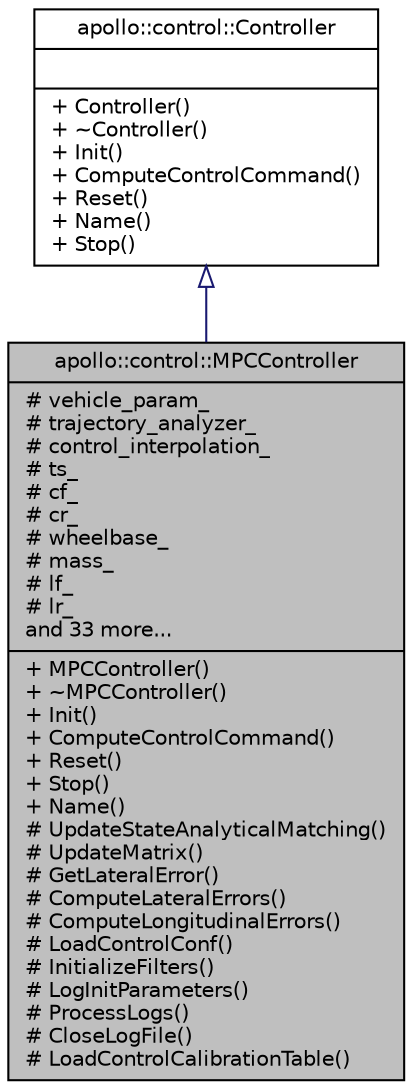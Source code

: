 digraph "apollo::control::MPCController"
{
  edge [fontname="Helvetica",fontsize="10",labelfontname="Helvetica",labelfontsize="10"];
  node [fontname="Helvetica",fontsize="10",shape=record];
  Node0 [label="{apollo::control::MPCController\n|# vehicle_param_\l# trajectory_analyzer_\l# control_interpolation_\l# ts_\l# cf_\l# cr_\l# wheelbase_\l# mass_\l# lf_\l# lr_\land 33 more...\l|+ MPCController()\l+ ~MPCController()\l+ Init()\l+ ComputeControlCommand()\l+ Reset()\l+ Stop()\l+ Name()\l# UpdateStateAnalyticalMatching()\l# UpdateMatrix()\l# GetLateralError()\l# ComputeLateralErrors()\l# ComputeLongitudinalErrors()\l# LoadControlConf()\l# InitializeFilters()\l# LogInitParameters()\l# ProcessLogs()\l# CloseLogFile()\l# LoadControlCalibrationTable()\l}",height=0.2,width=0.4,color="black", fillcolor="grey75", style="filled", fontcolor="black"];
  Node1 -> Node0 [dir="back",color="midnightblue",fontsize="10",style="solid",arrowtail="onormal",fontname="Helvetica"];
  Node1 [label="{apollo::control::Controller\n||+ Controller()\l+ ~Controller()\l+ Init()\l+ ComputeControlCommand()\l+ Reset()\l+ Name()\l+ Stop()\l}",height=0.2,width=0.4,color="black", fillcolor="white", style="filled",URL="$classapollo_1_1control_1_1Controller.html",tooltip="base class for all controllers. "];
}
